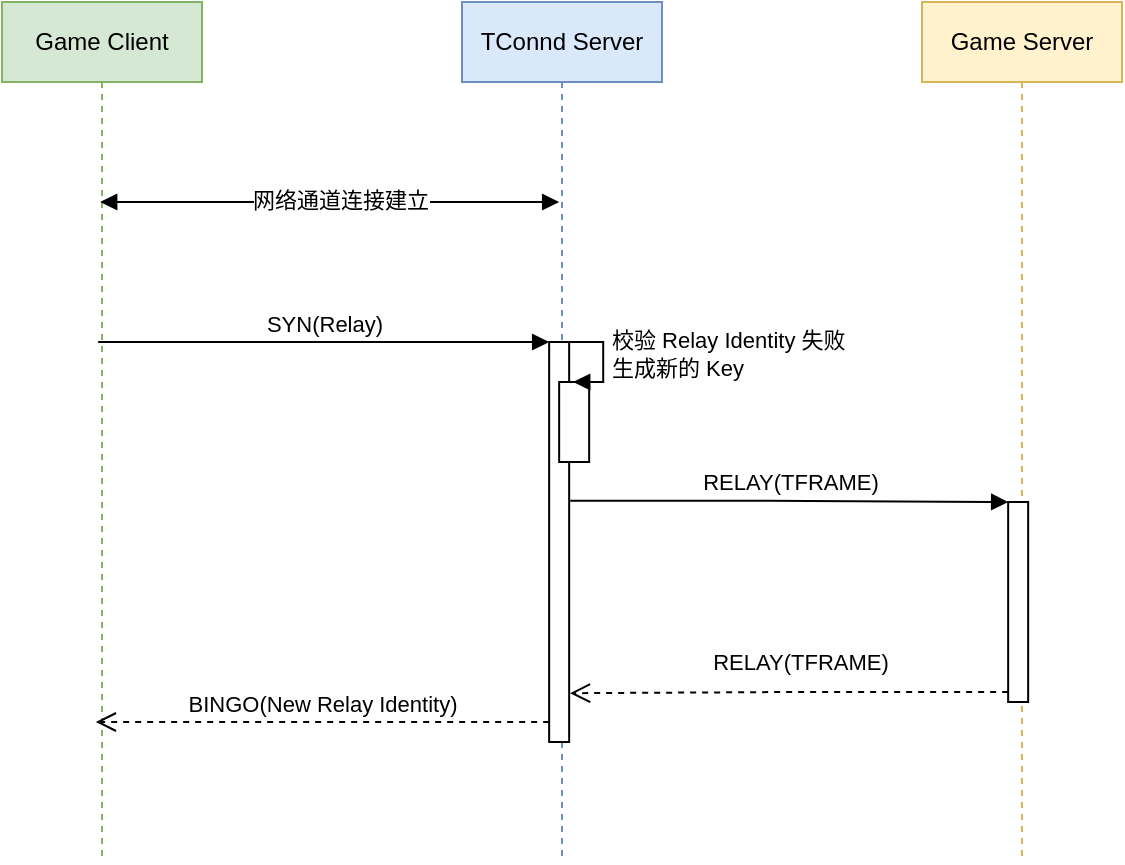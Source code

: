 <mxfile version="14.9.3" type="device"><diagram id="XAnRhJMg18n7UGgDICHx" name="Page-1"><mxGraphModel dx="1113" dy="655" grid="1" gridSize="10" guides="1" tooltips="1" connect="1" arrows="1" fold="1" page="1" pageScale="1" pageWidth="827" pageHeight="1169" math="0" shadow="0"><root><mxCell id="0"/><mxCell id="1" parent="0"/><mxCell id="-WT0bR97CZBLLSsUP4NE-2" value="Game Client" style="shape=umlLifeline;perimeter=lifelinePerimeter;whiteSpace=wrap;html=1;container=1;collapsible=0;recursiveResize=0;outlineConnect=0;fillColor=#d5e8d4;strokeColor=#82b366;" vertex="1" parent="1"><mxGeometry x="60" y="20" width="100" height="430" as="geometry"/></mxCell><mxCell id="-WT0bR97CZBLLSsUP4NE-5" value="TConnd Server" style="shape=umlLifeline;perimeter=lifelinePerimeter;whiteSpace=wrap;html=1;container=1;collapsible=0;recursiveResize=0;outlineConnect=0;fillColor=#dae8fc;strokeColor=#6c8ebf;" vertex="1" parent="1"><mxGeometry x="290" y="20" width="100" height="430" as="geometry"/></mxCell><mxCell id="-WT0bR97CZBLLSsUP4NE-6" value="Game Server" style="shape=umlLifeline;perimeter=lifelinePerimeter;whiteSpace=wrap;html=1;container=1;collapsible=0;recursiveResize=0;outlineConnect=0;fillColor=#fff2cc;strokeColor=#d6b656;" vertex="1" parent="1"><mxGeometry x="520" y="20" width="100" height="430" as="geometry"/></mxCell><mxCell id="-WT0bR97CZBLLSsUP4NE-24" value="" style="html=1;points=[];perimeter=orthogonalPerimeter;" vertex="1" parent="-WT0bR97CZBLLSsUP4NE-6"><mxGeometry x="43.08" y="250" width="10" height="100" as="geometry"/></mxCell><mxCell id="-WT0bR97CZBLLSsUP4NE-11" value="" style="html=1;points=[];perimeter=orthogonalPerimeter;" vertex="1" parent="1"><mxGeometry x="333.58" y="190" width="10" height="200" as="geometry"/></mxCell><mxCell id="-WT0bR97CZBLLSsUP4NE-12" value="SYN(Relay)" style="html=1;verticalAlign=bottom;endArrow=block;entryX=0;entryY=0;" edge="1" parent="1" target="-WT0bR97CZBLLSsUP4NE-11"><mxGeometry relative="1" as="geometry"><mxPoint x="108.08" y="190.0" as="sourcePoint"/></mxGeometry></mxCell><mxCell id="-WT0bR97CZBLLSsUP4NE-13" value="BINGO(New Relay Identity)" style="html=1;verticalAlign=bottom;endArrow=open;dashed=1;endSize=8;exitX=0;exitY=0.95;" edge="1" parent="1" source="-WT0bR97CZBLLSsUP4NE-11"><mxGeometry relative="1" as="geometry"><mxPoint x="106.913" y="380.0" as="targetPoint"/></mxGeometry></mxCell><mxCell id="-WT0bR97CZBLLSsUP4NE-14" value="" style="html=1;points=[];perimeter=orthogonalPerimeter;" vertex="1" parent="1"><mxGeometry x="338.58" y="210" width="15" height="40" as="geometry"/></mxCell><mxCell id="-WT0bR97CZBLLSsUP4NE-15" value="校验 Relay Identity 失败&lt;br&gt;生成新的 Key" style="edgeStyle=orthogonalEdgeStyle;html=1;align=left;spacingLeft=2;endArrow=block;rounded=0;entryX=1;entryY=0;" edge="1" parent="1"><mxGeometry relative="1" as="geometry"><mxPoint x="338.58" y="190" as="sourcePoint"/><Array as="points"><mxPoint x="360.58" y="190"/></Array><mxPoint x="345.58" y="210" as="targetPoint"/></mxGeometry></mxCell><mxCell id="-WT0bR97CZBLLSsUP4NE-25" value="RELAY(TFRAME)" style="html=1;verticalAlign=bottom;endArrow=block;entryX=0;entryY=0;exitX=1.052;exitY=0.397;exitDx=0;exitDy=0;exitPerimeter=0;edgeStyle=orthogonalEdgeStyle;" edge="1" target="-WT0bR97CZBLLSsUP4NE-24" parent="1" source="-WT0bR97CZBLLSsUP4NE-11"><mxGeometry relative="1" as="geometry"><mxPoint x="348.08" y="270" as="sourcePoint"/><Array as="points"><mxPoint x="453.08" y="269"/><mxPoint x="563.08" y="270"/></Array></mxGeometry></mxCell><mxCell id="-WT0bR97CZBLLSsUP4NE-26" value="RELAY(TFRAME)" style="html=1;verticalAlign=bottom;endArrow=open;dashed=1;endSize=8;exitX=0;exitY=0.95;edgeStyle=orthogonalEdgeStyle;entryX=1.043;entryY=0.878;entryDx=0;entryDy=0;entryPerimeter=0;" edge="1" source="-WT0bR97CZBLLSsUP4NE-24" parent="1" target="-WT0bR97CZBLLSsUP4NE-11"><mxGeometry x="-0.05" y="-6" relative="1" as="geometry"><mxPoint x="342.08" y="345" as="targetPoint"/><mxPoint as="offset"/></mxGeometry></mxCell><mxCell id="-WT0bR97CZBLLSsUP4NE-3" value="" style="endArrow=block;startArrow=block;endFill=1;startFill=1;html=1;" edge="1" parent="1"><mxGeometry width="160" relative="1" as="geometry"><mxPoint x="109.08" y="120" as="sourcePoint"/><mxPoint x="338.58" y="120.0" as="targetPoint"/><Array as="points"><mxPoint x="259.08" y="120"/></Array></mxGeometry></mxCell><mxCell id="-WT0bR97CZBLLSsUP4NE-4" value="网络通道连接建立" style="edgeLabel;html=1;align=center;verticalAlign=middle;resizable=0;points=[];" vertex="1" connectable="0" parent="-WT0bR97CZBLLSsUP4NE-3"><mxGeometry x="-0.163" y="1" relative="1" as="geometry"><mxPoint x="24" as="offset"/></mxGeometry></mxCell></root></mxGraphModel></diagram></mxfile>